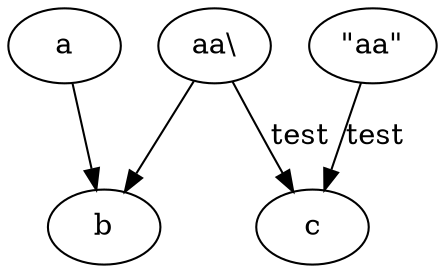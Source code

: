 /* Test that different quoting variants are parsed correctly */
digraph G {
	"a" -> "b";
	"aa\\" -> b;
	"aa\\" -> c [label="test"];
	"\"aa\"" -> c [label="test"];
}